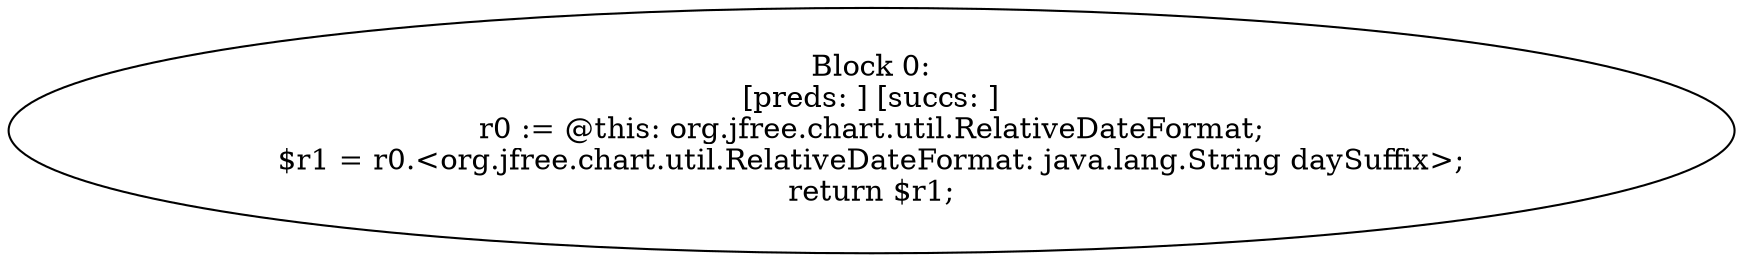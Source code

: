 digraph "unitGraph" {
    "Block 0:
[preds: ] [succs: ]
r0 := @this: org.jfree.chart.util.RelativeDateFormat;
$r1 = r0.<org.jfree.chart.util.RelativeDateFormat: java.lang.String daySuffix>;
return $r1;
"
}
